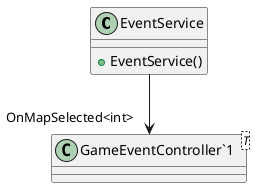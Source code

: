 @startuml
class EventService {
    + EventService()
}
class "GameEventController`1"<T> {
}
EventService --> "OnMapSelected<int>" "GameEventController`1"
@enduml
